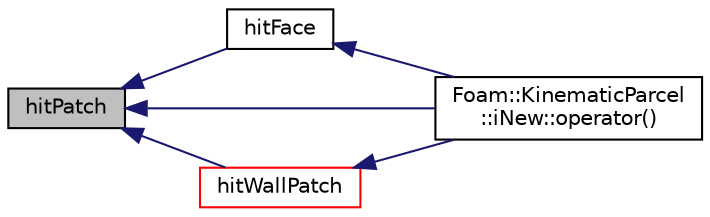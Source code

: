 digraph "hitPatch"
{
  bgcolor="transparent";
  edge [fontname="Helvetica",fontsize="10",labelfontname="Helvetica",labelfontsize="10"];
  node [fontname="Helvetica",fontsize="10",shape=record];
  rankdir="LR";
  Node1 [label="hitPatch",height=0.2,width=0.4,color="black", fillcolor="grey75", style="filled", fontcolor="black"];
  Node1 -> Node2 [dir="back",color="midnightblue",fontsize="10",style="solid",fontname="Helvetica"];
  Node2 [label="hitFace",height=0.2,width=0.4,color="black",URL="$a01257.html#a614a8a1ce70bc188ccb9209dec34aaf6",tooltip="Overridable function to handle the particle hitting a face. "];
  Node2 -> Node3 [dir="back",color="midnightblue",fontsize="10",style="solid",fontname="Helvetica"];
  Node3 [label="Foam::KinematicParcel\l::iNew::operator()",height=0.2,width=0.4,color="black",URL="$a01090.html#a7d735610508f7642e1ad414ee854e4bf"];
  Node1 -> Node4 [dir="back",color="midnightblue",fontsize="10",style="solid",fontname="Helvetica"];
  Node4 [label="hitWallPatch",height=0.2,width=0.4,color="red",URL="$a01257.html#a2f016956a18640904586b7df825867c8",tooltip="Overridable function to handle the particle hitting a wallPatch. "];
  Node4 -> Node3 [dir="back",color="midnightblue",fontsize="10",style="solid",fontname="Helvetica"];
  Node1 -> Node3 [dir="back",color="midnightblue",fontsize="10",style="solid",fontname="Helvetica"];
}
